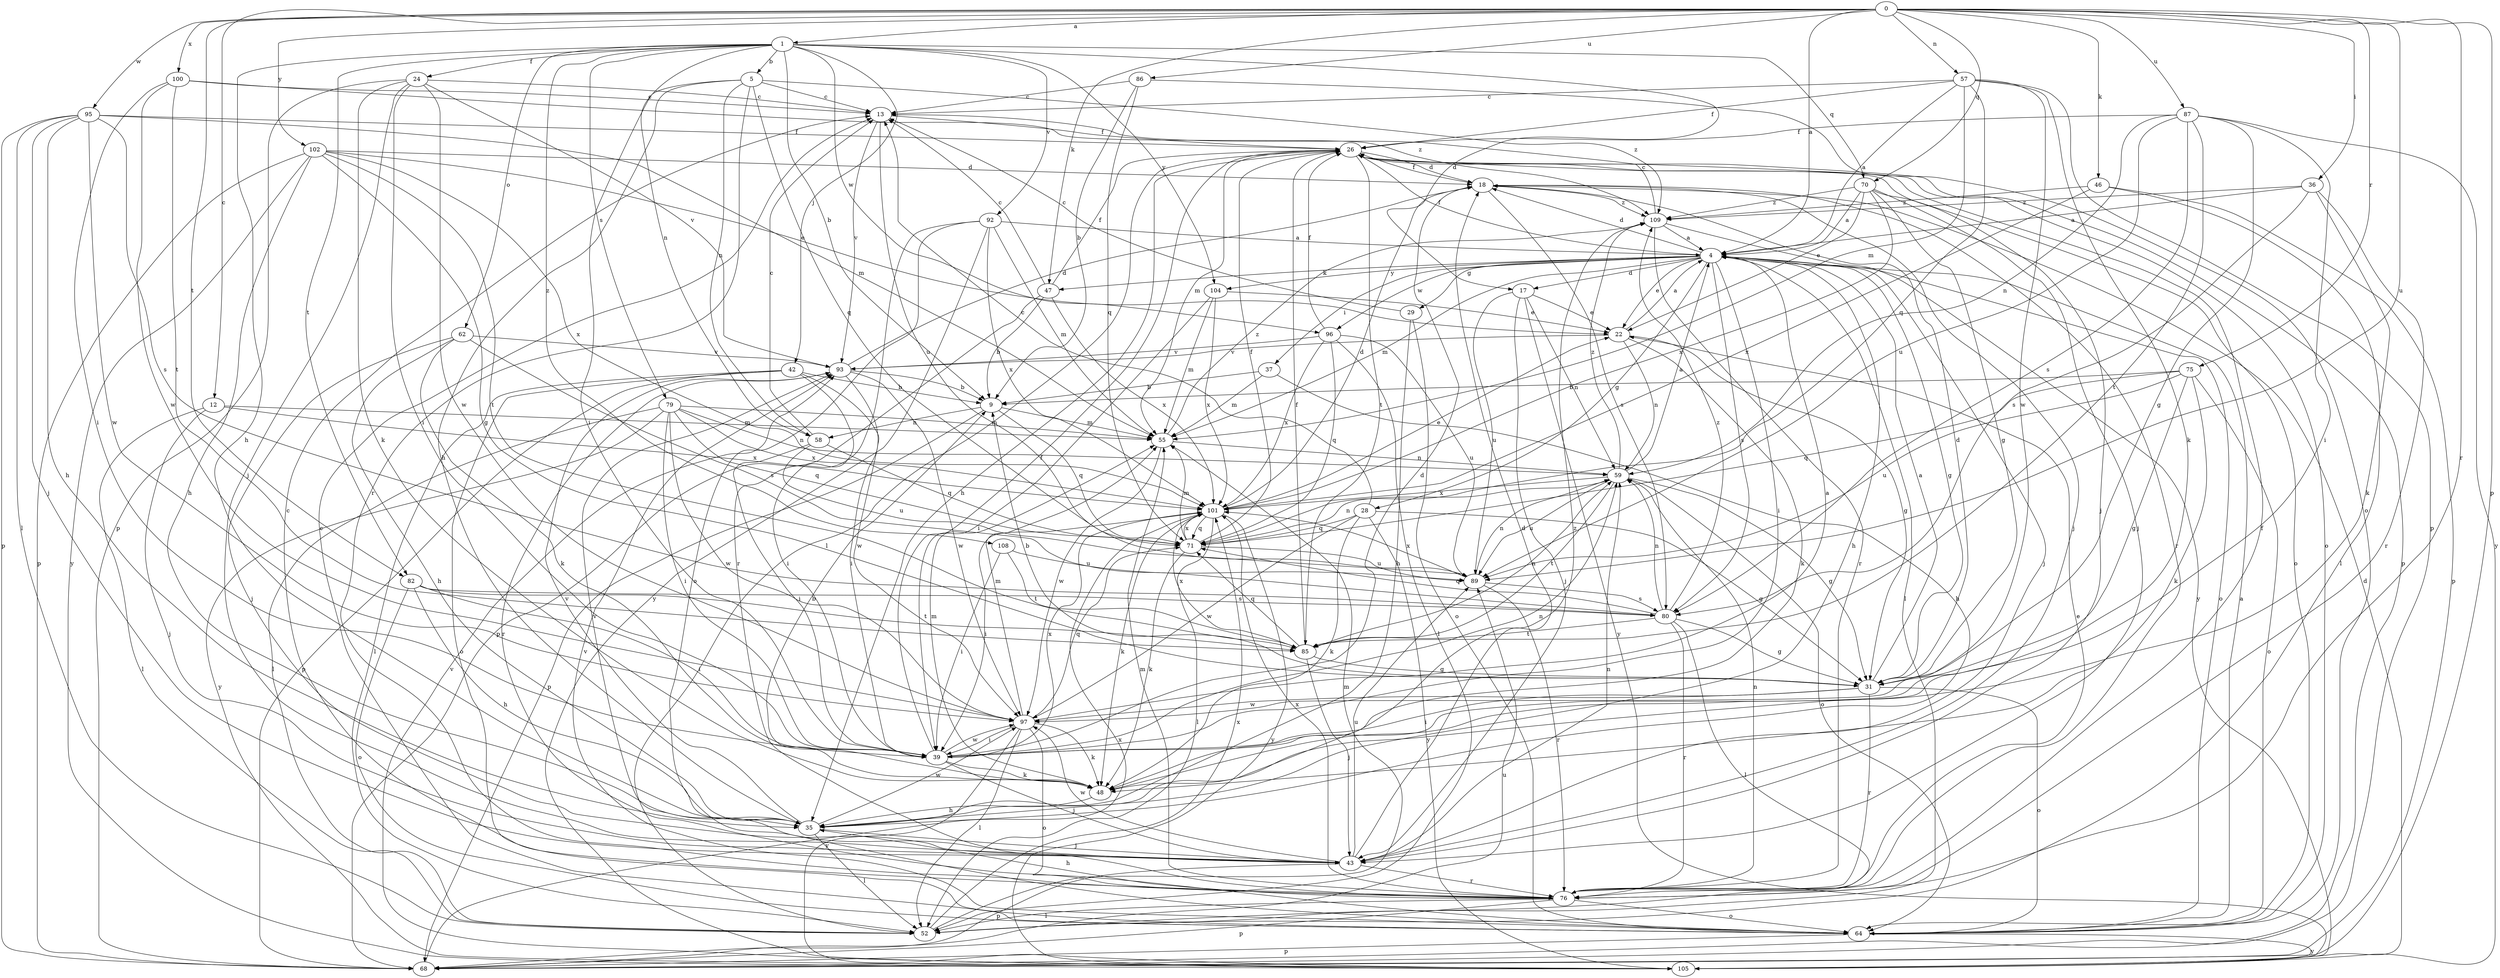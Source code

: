 strict digraph  {
0;
1;
4;
5;
9;
12;
13;
17;
18;
22;
24;
26;
28;
29;
31;
35;
36;
37;
39;
42;
43;
46;
47;
48;
52;
55;
57;
58;
59;
62;
64;
68;
70;
71;
75;
76;
79;
80;
82;
85;
86;
87;
89;
92;
93;
95;
96;
97;
100;
101;
102;
104;
105;
108;
109;
0 -> 1  [label=a];
0 -> 4  [label=a];
0 -> 12  [label=c];
0 -> 36  [label=i];
0 -> 46  [label=k];
0 -> 47  [label=k];
0 -> 57  [label=n];
0 -> 68  [label=p];
0 -> 70  [label=q];
0 -> 75  [label=r];
0 -> 76  [label=r];
0 -> 82  [label=t];
0 -> 86  [label=u];
0 -> 87  [label=u];
0 -> 89  [label=u];
0 -> 95  [label=w];
0 -> 100  [label=x];
0 -> 102  [label=y];
1 -> 5  [label=b];
1 -> 9  [label=b];
1 -> 17  [label=d];
1 -> 24  [label=f];
1 -> 35  [label=h];
1 -> 42  [label=j];
1 -> 58  [label=n];
1 -> 62  [label=o];
1 -> 70  [label=q];
1 -> 79  [label=s];
1 -> 82  [label=t];
1 -> 92  [label=v];
1 -> 96  [label=w];
1 -> 104  [label=y];
1 -> 108  [label=z];
4 -> 17  [label=d];
4 -> 18  [label=d];
4 -> 22  [label=e];
4 -> 26  [label=f];
4 -> 28  [label=g];
4 -> 29  [label=g];
4 -> 31  [label=g];
4 -> 35  [label=h];
4 -> 37  [label=i];
4 -> 39  [label=i];
4 -> 43  [label=j];
4 -> 47  [label=k];
4 -> 52  [label=l];
4 -> 55  [label=m];
4 -> 64  [label=o];
4 -> 80  [label=s];
4 -> 96  [label=w];
4 -> 104  [label=y];
5 -> 13  [label=c];
5 -> 35  [label=h];
5 -> 39  [label=i];
5 -> 58  [label=n];
5 -> 71  [label=q];
5 -> 76  [label=r];
5 -> 109  [label=z];
9 -> 55  [label=m];
9 -> 58  [label=n];
9 -> 68  [label=p];
9 -> 71  [label=q];
12 -> 43  [label=j];
12 -> 52  [label=l];
12 -> 55  [label=m];
12 -> 101  [label=x];
13 -> 26  [label=f];
13 -> 89  [label=u];
13 -> 93  [label=v];
17 -> 22  [label=e];
17 -> 43  [label=j];
17 -> 59  [label=n];
17 -> 89  [label=u];
17 -> 105  [label=y];
18 -> 26  [label=f];
18 -> 43  [label=j];
18 -> 76  [label=r];
18 -> 80  [label=s];
18 -> 109  [label=z];
22 -> 4  [label=a];
22 -> 31  [label=g];
22 -> 48  [label=k];
22 -> 59  [label=n];
22 -> 93  [label=v];
24 -> 13  [label=c];
24 -> 39  [label=i];
24 -> 43  [label=j];
24 -> 48  [label=k];
24 -> 68  [label=p];
24 -> 93  [label=v];
24 -> 97  [label=w];
26 -> 18  [label=d];
26 -> 35  [label=h];
26 -> 43  [label=j];
26 -> 52  [label=l];
26 -> 55  [label=m];
26 -> 64  [label=o];
26 -> 68  [label=p];
26 -> 85  [label=t];
28 -> 13  [label=c];
28 -> 31  [label=g];
28 -> 48  [label=k];
28 -> 71  [label=q];
28 -> 97  [label=w];
28 -> 105  [label=y];
29 -> 13  [label=c];
29 -> 35  [label=h];
29 -> 64  [label=o];
31 -> 4  [label=a];
31 -> 9  [label=b];
31 -> 18  [label=d];
31 -> 39  [label=i];
31 -> 64  [label=o];
31 -> 76  [label=r];
31 -> 97  [label=w];
35 -> 43  [label=j];
35 -> 52  [label=l];
35 -> 93  [label=v];
35 -> 97  [label=w];
35 -> 109  [label=z];
36 -> 4  [label=a];
36 -> 48  [label=k];
36 -> 76  [label=r];
36 -> 80  [label=s];
36 -> 109  [label=z];
37 -> 9  [label=b];
37 -> 35  [label=h];
37 -> 55  [label=m];
39 -> 18  [label=d];
39 -> 26  [label=f];
39 -> 43  [label=j];
39 -> 48  [label=k];
39 -> 59  [label=n];
39 -> 97  [label=w];
39 -> 101  [label=x];
42 -> 9  [label=b];
42 -> 39  [label=i];
42 -> 52  [label=l];
42 -> 64  [label=o];
42 -> 68  [label=p];
42 -> 97  [label=w];
43 -> 18  [label=d];
43 -> 59  [label=n];
43 -> 68  [label=p];
43 -> 76  [label=r];
43 -> 89  [label=u];
43 -> 93  [label=v];
43 -> 97  [label=w];
46 -> 52  [label=l];
46 -> 68  [label=p];
46 -> 101  [label=x];
46 -> 109  [label=z];
47 -> 9  [label=b];
47 -> 13  [label=c];
47 -> 26  [label=f];
47 -> 68  [label=p];
47 -> 101  [label=x];
48 -> 9  [label=b];
48 -> 35  [label=h];
48 -> 55  [label=m];
52 -> 55  [label=m];
52 -> 101  [label=x];
55 -> 59  [label=n];
55 -> 97  [label=w];
55 -> 109  [label=z];
57 -> 4  [label=a];
57 -> 13  [label=c];
57 -> 26  [label=f];
57 -> 48  [label=k];
57 -> 55  [label=m];
57 -> 68  [label=p];
57 -> 71  [label=q];
57 -> 97  [label=w];
58 -> 13  [label=c];
58 -> 39  [label=i];
58 -> 71  [label=q];
58 -> 89  [label=u];
59 -> 4  [label=a];
59 -> 31  [label=g];
59 -> 64  [label=o];
59 -> 85  [label=t];
59 -> 89  [label=u];
59 -> 101  [label=x];
59 -> 109  [label=z];
62 -> 35  [label=h];
62 -> 43  [label=j];
62 -> 48  [label=k];
62 -> 80  [label=s];
62 -> 93  [label=v];
64 -> 4  [label=a];
64 -> 13  [label=c];
64 -> 68  [label=p];
64 -> 93  [label=v];
64 -> 105  [label=y];
68 -> 89  [label=u];
68 -> 101  [label=x];
70 -> 4  [label=a];
70 -> 22  [label=e];
70 -> 31  [label=g];
70 -> 43  [label=j];
70 -> 64  [label=o];
70 -> 101  [label=x];
70 -> 109  [label=z];
71 -> 26  [label=f];
71 -> 48  [label=k];
71 -> 55  [label=m];
71 -> 59  [label=n];
71 -> 89  [label=u];
71 -> 101  [label=x];
75 -> 9  [label=b];
75 -> 31  [label=g];
75 -> 48  [label=k];
75 -> 64  [label=o];
75 -> 71  [label=q];
75 -> 89  [label=u];
76 -> 13  [label=c];
76 -> 22  [label=e];
76 -> 26  [label=f];
76 -> 35  [label=h];
76 -> 52  [label=l];
76 -> 55  [label=m];
76 -> 59  [label=n];
76 -> 64  [label=o];
76 -> 68  [label=p];
76 -> 101  [label=x];
79 -> 39  [label=i];
79 -> 52  [label=l];
79 -> 55  [label=m];
79 -> 59  [label=n];
79 -> 71  [label=q];
79 -> 97  [label=w];
79 -> 101  [label=x];
79 -> 105  [label=y];
80 -> 31  [label=g];
80 -> 52  [label=l];
80 -> 59  [label=n];
80 -> 71  [label=q];
80 -> 76  [label=r];
80 -> 85  [label=t];
80 -> 109  [label=z];
82 -> 35  [label=h];
82 -> 39  [label=i];
82 -> 64  [label=o];
82 -> 80  [label=s];
82 -> 85  [label=t];
85 -> 26  [label=f];
85 -> 31  [label=g];
85 -> 43  [label=j];
85 -> 59  [label=n];
85 -> 71  [label=q];
85 -> 101  [label=x];
86 -> 9  [label=b];
86 -> 13  [label=c];
86 -> 64  [label=o];
86 -> 71  [label=q];
87 -> 26  [label=f];
87 -> 31  [label=g];
87 -> 39  [label=i];
87 -> 59  [label=n];
87 -> 80  [label=s];
87 -> 85  [label=t];
87 -> 89  [label=u];
87 -> 105  [label=y];
89 -> 59  [label=n];
89 -> 76  [label=r];
89 -> 80  [label=s];
89 -> 101  [label=x];
92 -> 4  [label=a];
92 -> 55  [label=m];
92 -> 64  [label=o];
92 -> 76  [label=r];
92 -> 101  [label=x];
92 -> 105  [label=y];
93 -> 9  [label=b];
93 -> 18  [label=d];
93 -> 39  [label=i];
93 -> 76  [label=r];
93 -> 97  [label=w];
95 -> 26  [label=f];
95 -> 35  [label=h];
95 -> 43  [label=j];
95 -> 52  [label=l];
95 -> 55  [label=m];
95 -> 68  [label=p];
95 -> 80  [label=s];
95 -> 97  [label=w];
96 -> 26  [label=f];
96 -> 52  [label=l];
96 -> 71  [label=q];
96 -> 89  [label=u];
96 -> 93  [label=v];
96 -> 101  [label=x];
97 -> 4  [label=a];
97 -> 39  [label=i];
97 -> 48  [label=k];
97 -> 52  [label=l];
97 -> 55  [label=m];
97 -> 64  [label=o];
97 -> 71  [label=q];
97 -> 105  [label=y];
100 -> 13  [label=c];
100 -> 39  [label=i];
100 -> 85  [label=t];
100 -> 97  [label=w];
100 -> 109  [label=z];
101 -> 18  [label=d];
101 -> 22  [label=e];
101 -> 39  [label=i];
101 -> 48  [label=k];
101 -> 52  [label=l];
101 -> 71  [label=q];
101 -> 105  [label=y];
102 -> 18  [label=d];
102 -> 22  [label=e];
102 -> 31  [label=g];
102 -> 35  [label=h];
102 -> 68  [label=p];
102 -> 85  [label=t];
102 -> 101  [label=x];
102 -> 105  [label=y];
104 -> 22  [label=e];
104 -> 39  [label=i];
104 -> 55  [label=m];
104 -> 101  [label=x];
105 -> 18  [label=d];
105 -> 93  [label=v];
108 -> 39  [label=i];
108 -> 85  [label=t];
108 -> 89  [label=u];
109 -> 4  [label=a];
109 -> 13  [label=c];
109 -> 76  [label=r];
109 -> 105  [label=y];
}
